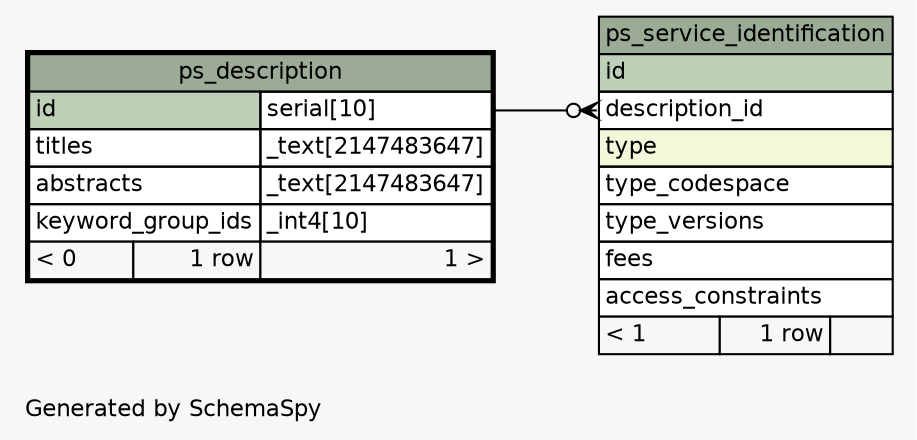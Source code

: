 // dot 2.26.3 on Linux 3.2.0-58-generic
// SchemaSpy rev 590
digraph "oneDegreeRelationshipsDiagram" {
  graph [
    rankdir="RL"
    bgcolor="#f7f7f7"
    label="\nGenerated by SchemaSpy"
    labeljust="l"
    nodesep="0.18"
    ranksep="0.46"
    fontname="Helvetica"
    fontsize="11"
  ];
  node [
    fontname="Helvetica"
    fontsize="11"
    shape="plaintext"
  ];
  edge [
    arrowsize="0.8"
  ];
  "ps_service_identification":"description_id":w -> "ps_description":"id.type":e [arrowhead=none dir=back arrowtail=crowodot];
  "ps_description" [
    label=<
    <TABLE BORDER="2" CELLBORDER="1" CELLSPACING="0" BGCOLOR="#ffffff">
      <TR><TD COLSPAN="3" BGCOLOR="#9bab96" ALIGN="CENTER">ps_description</TD></TR>
      <TR><TD PORT="id" COLSPAN="2" BGCOLOR="#bed1b8" ALIGN="LEFT">id</TD><TD PORT="id.type" ALIGN="LEFT">serial[10]</TD></TR>
      <TR><TD PORT="titles" COLSPAN="2" ALIGN="LEFT">titles</TD><TD PORT="titles.type" ALIGN="LEFT">_text[2147483647]</TD></TR>
      <TR><TD PORT="abstracts" COLSPAN="2" ALIGN="LEFT">abstracts</TD><TD PORT="abstracts.type" ALIGN="LEFT">_text[2147483647]</TD></TR>
      <TR><TD PORT="keyword_group_ids" COLSPAN="2" ALIGN="LEFT">keyword_group_ids</TD><TD PORT="keyword_group_ids.type" ALIGN="LEFT">_int4[10]</TD></TR>
      <TR><TD ALIGN="LEFT" BGCOLOR="#f7f7f7">&lt; 0</TD><TD ALIGN="RIGHT" BGCOLOR="#f7f7f7">1 row</TD><TD ALIGN="RIGHT" BGCOLOR="#f7f7f7">1 &gt;</TD></TR>
    </TABLE>>
    URL="ps_description.html"
    tooltip="ps_description"
  ];
  "ps_service_identification" [
    label=<
    <TABLE BORDER="0" CELLBORDER="1" CELLSPACING="0" BGCOLOR="#ffffff">
      <TR><TD COLSPAN="3" BGCOLOR="#9bab96" ALIGN="CENTER">ps_service_identification</TD></TR>
      <TR><TD PORT="id" COLSPAN="3" BGCOLOR="#bed1b8" ALIGN="LEFT">id</TD></TR>
      <TR><TD PORT="description_id" COLSPAN="3" ALIGN="LEFT">description_id</TD></TR>
      <TR><TD PORT="type" COLSPAN="3" BGCOLOR="#f4f7da" ALIGN="LEFT">type</TD></TR>
      <TR><TD PORT="type_codespace" COLSPAN="3" ALIGN="LEFT">type_codespace</TD></TR>
      <TR><TD PORT="type_versions" COLSPAN="3" ALIGN="LEFT">type_versions</TD></TR>
      <TR><TD PORT="fees" COLSPAN="3" ALIGN="LEFT">fees</TD></TR>
      <TR><TD PORT="access_constraints" COLSPAN="3" ALIGN="LEFT">access_constraints</TD></TR>
      <TR><TD ALIGN="LEFT" BGCOLOR="#f7f7f7">&lt; 1</TD><TD ALIGN="RIGHT" BGCOLOR="#f7f7f7">1 row</TD><TD ALIGN="RIGHT" BGCOLOR="#f7f7f7">  </TD></TR>
    </TABLE>>
    URL="ps_service_identification.html"
    tooltip="ps_service_identification"
  ];
}
